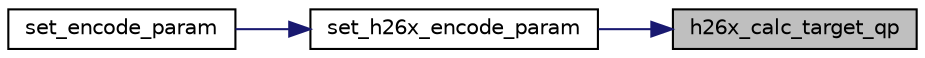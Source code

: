 digraph "h26x_calc_target_qp"
{
 // INTERACTIVE_SVG=YES
 // LATEX_PDF_SIZE
  bgcolor="transparent";
  edge [fontname="Helvetica",fontsize="10",labelfontname="Helvetica",labelfontsize="10"];
  node [fontname="Helvetica",fontsize="10",shape=record];
  rankdir="RL";
  Node1 [label="h26x_calc_target_qp",height=0.2,width=0.4,color="black", fillcolor="grey75", style="filled", fontcolor="black",tooltip=" "];
  Node1 -> Node2 [dir="back",color="midnightblue",fontsize="10",style="solid",fontname="Helvetica"];
  Node2 [label="set_h26x_encode_param",height=0.2,width=0.4,color="black",URL="$da/d30/stream__cfg_8c.html#a804a951335b3e7208db59b1f02fbd0fa",tooltip=" "];
  Node2 -> Node3 [dir="back",color="midnightblue",fontsize="10",style="solid",fontname="Helvetica"];
  Node3 [label="set_encode_param",height=0.2,width=0.4,color="black",URL="$da/d30/stream__cfg_8c.html#a10e5be9082bc9c7d38aff57786bfe082",tooltip=" "];
}
